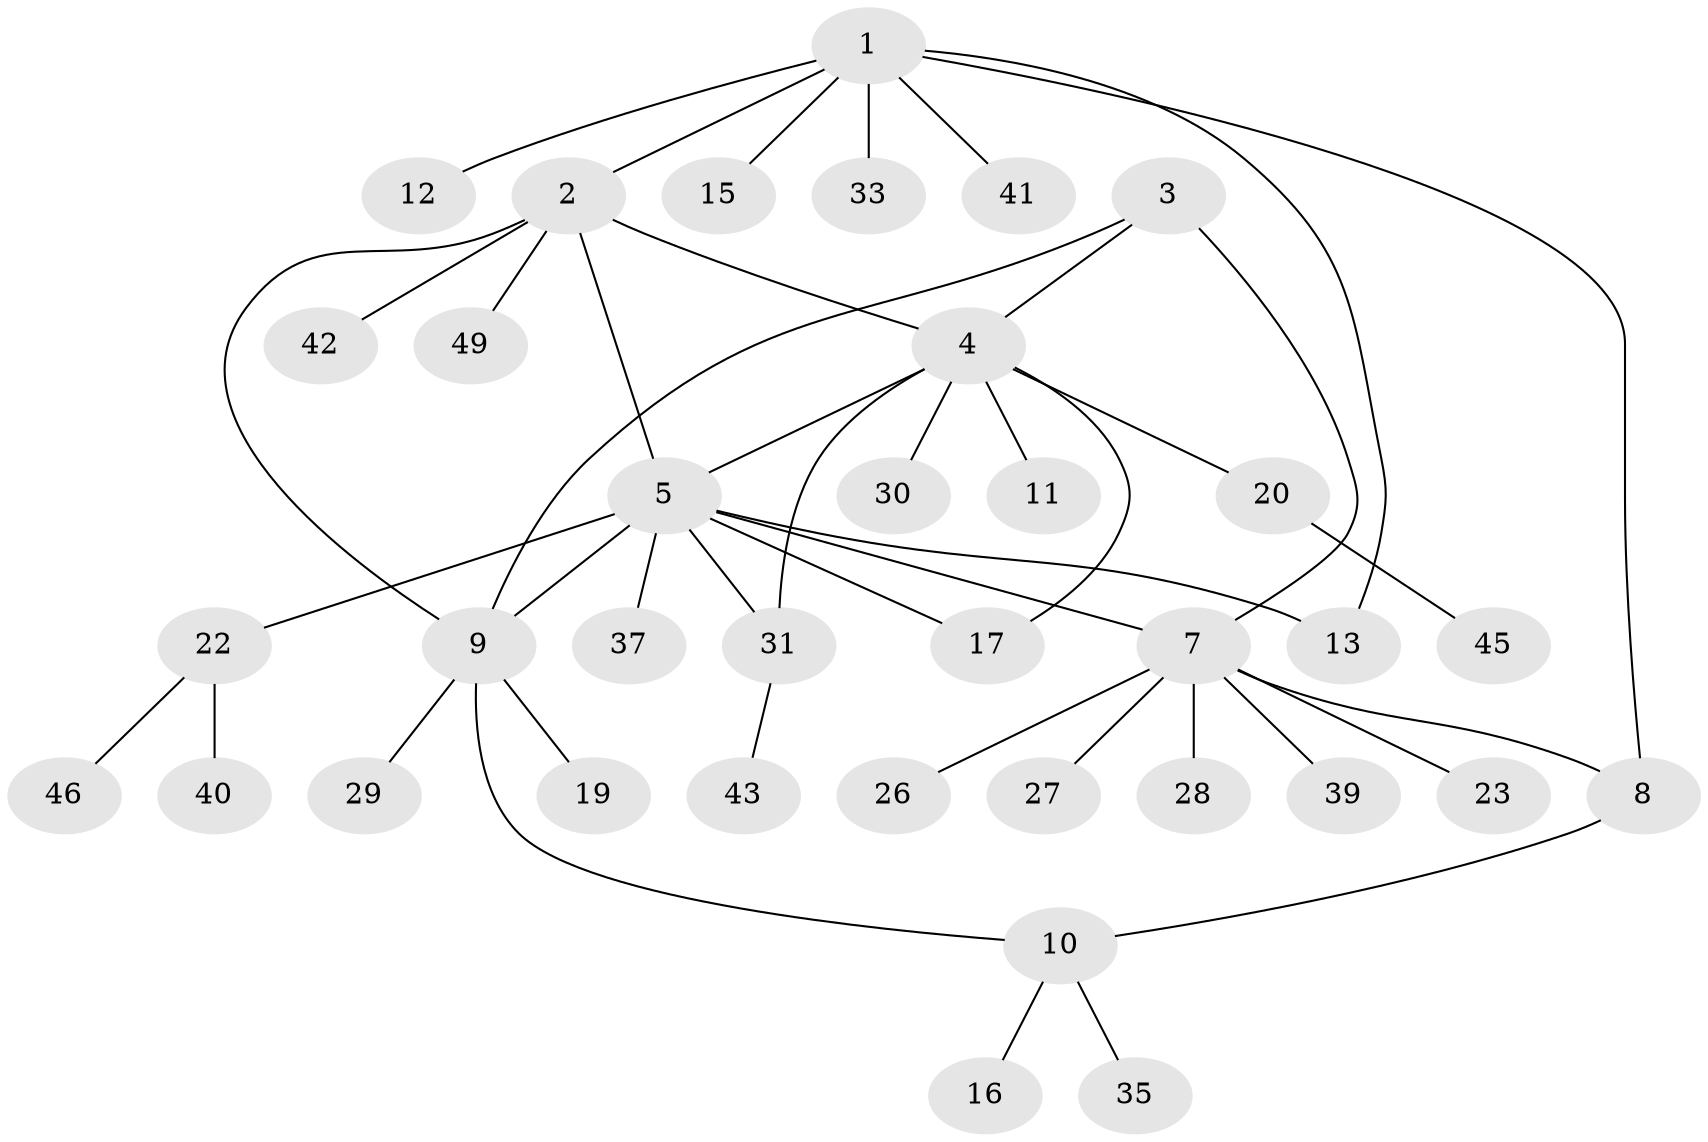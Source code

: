 // Generated by graph-tools (version 1.1) at 2025/24/03/03/25 07:24:15]
// undirected, 36 vertices, 44 edges
graph export_dot {
graph [start="1"]
  node [color=gray90,style=filled];
  1 [super="+34"];
  2 [super="+47"];
  3;
  4 [super="+18"];
  5 [super="+6"];
  7 [super="+24"];
  8;
  9 [super="+36"];
  10 [super="+14"];
  11;
  12;
  13;
  15 [super="+25"];
  16;
  17 [super="+32"];
  19;
  20 [super="+21"];
  22 [super="+38"];
  23;
  26;
  27 [super="+48"];
  28;
  29;
  30;
  31 [super="+44"];
  33;
  35;
  37;
  39;
  40;
  41;
  42;
  43;
  45;
  46;
  49;
  1 -- 2;
  1 -- 8;
  1 -- 12;
  1 -- 13;
  1 -- 15;
  1 -- 33;
  1 -- 41;
  2 -- 4;
  2 -- 5;
  2 -- 9;
  2 -- 42;
  2 -- 49;
  3 -- 4;
  3 -- 7;
  3 -- 9;
  4 -- 11;
  4 -- 17;
  4 -- 20;
  4 -- 31;
  4 -- 5;
  4 -- 30;
  5 -- 17;
  5 -- 22;
  5 -- 37;
  5 -- 7;
  5 -- 9;
  5 -- 13;
  5 -- 31;
  7 -- 8;
  7 -- 23;
  7 -- 39;
  7 -- 26;
  7 -- 27;
  7 -- 28;
  8 -- 10;
  9 -- 10;
  9 -- 19;
  9 -- 29;
  10 -- 35;
  10 -- 16;
  20 -- 45;
  22 -- 40;
  22 -- 46;
  31 -- 43;
}
